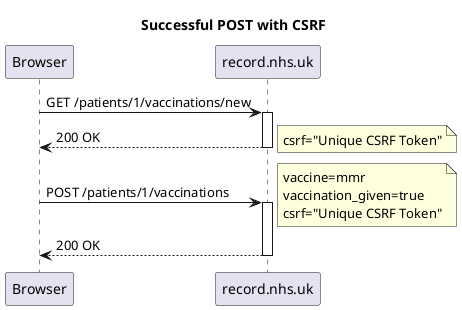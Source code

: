 @startuml

title Successful POST with CSRF

autoactivate on

Browser -> record.nhs.uk: GET /patients/1/vaccinations/new
return 200 OK

note right
    csrf="Unique CSRF Token"
end note

Browser -> record.nhs.uk: POST /patients/1/vaccinations
note right
    vaccine=mmr
    vaccination_given=true
    csrf="Unique CSRF Token"
end note
return 200 OK

@enduml
